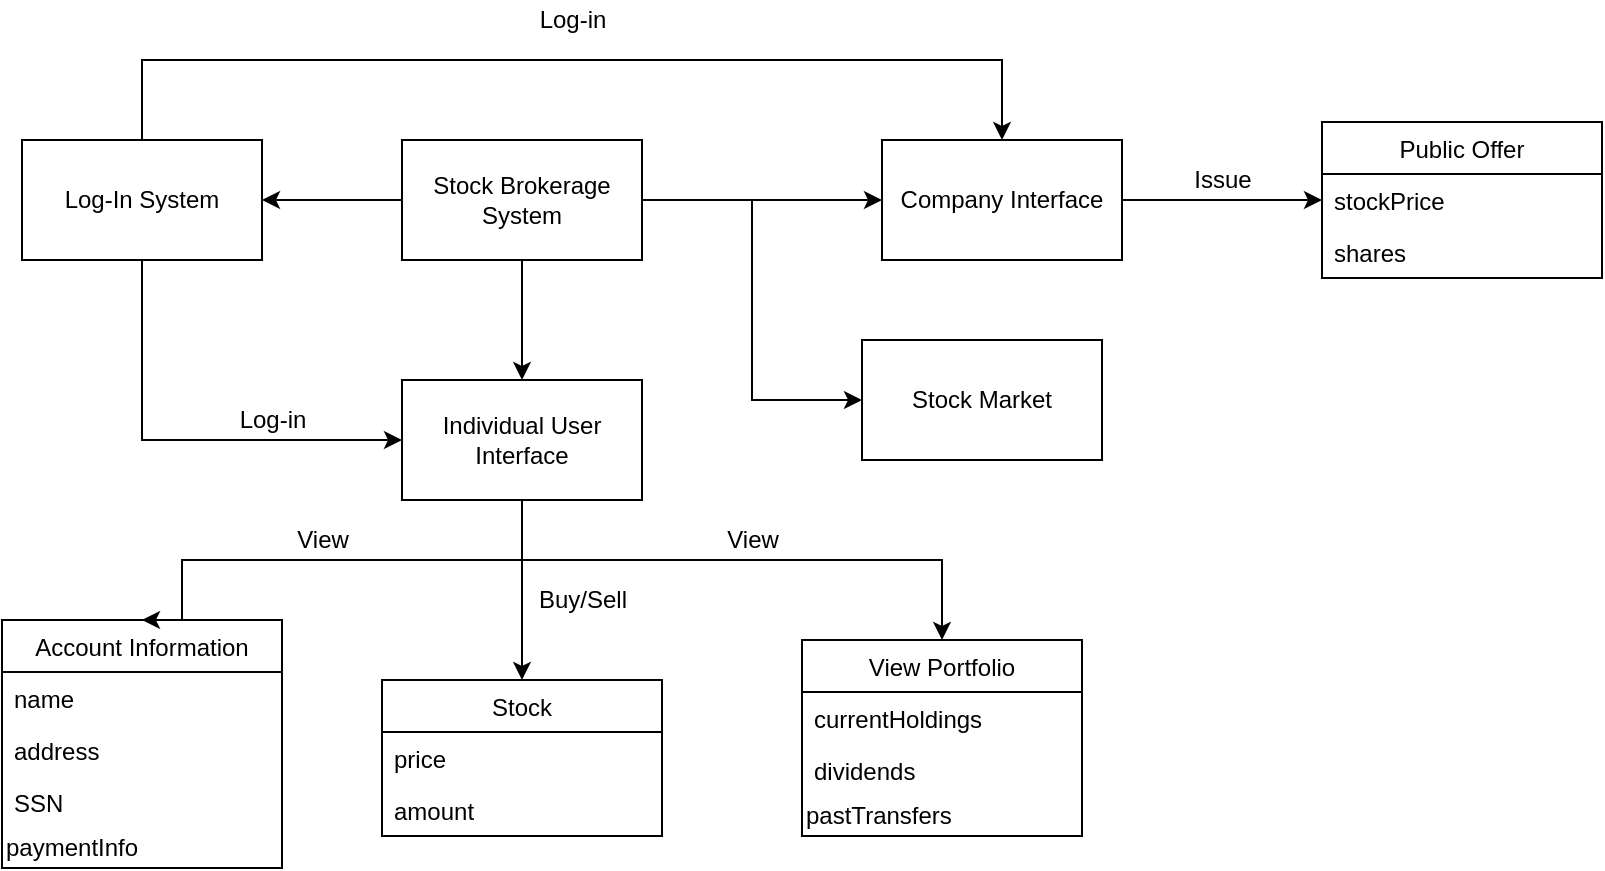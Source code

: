 <mxfile version="14.4.8" type="device"><diagram id="3P_rEk5ODLjBWnMlHteL" name="Page-1"><mxGraphModel dx="1278" dy="548" grid="1" gridSize="10" guides="1" tooltips="1" connect="1" arrows="1" fold="1" page="1" pageScale="1" pageWidth="850" pageHeight="1100" math="0" shadow="0"><root><mxCell id="0"/><mxCell id="1" parent="0"/><mxCell id="GCKSlkIzxhcs3XUuP5EZ-16" style="edgeStyle=orthogonalEdgeStyle;rounded=0;orthogonalLoop=1;jettySize=auto;html=1;entryX=1;entryY=0.5;entryDx=0;entryDy=0;" parent="1" source="GCKSlkIzxhcs3XUuP5EZ-1" target="GCKSlkIzxhcs3XUuP5EZ-7" edge="1"><mxGeometry relative="1" as="geometry"/></mxCell><mxCell id="GCKSlkIzxhcs3XUuP5EZ-17" style="edgeStyle=orthogonalEdgeStyle;rounded=0;orthogonalLoop=1;jettySize=auto;html=1;entryX=0.5;entryY=0;entryDx=0;entryDy=0;" parent="1" source="GCKSlkIzxhcs3XUuP5EZ-1" target="GCKSlkIzxhcs3XUuP5EZ-2" edge="1"><mxGeometry relative="1" as="geometry"/></mxCell><mxCell id="GCKSlkIzxhcs3XUuP5EZ-35" style="edgeStyle=orthogonalEdgeStyle;rounded=0;orthogonalLoop=1;jettySize=auto;html=1;entryX=0;entryY=0.5;entryDx=0;entryDy=0;" parent="1" source="GCKSlkIzxhcs3XUuP5EZ-1" target="GCKSlkIzxhcs3XUuP5EZ-34" edge="1"><mxGeometry relative="1" as="geometry"/></mxCell><mxCell id="GCKSlkIzxhcs3XUuP5EZ-44" style="edgeStyle=orthogonalEdgeStyle;rounded=0;orthogonalLoop=1;jettySize=auto;html=1;entryX=0;entryY=0.5;entryDx=0;entryDy=0;" parent="1" source="GCKSlkIzxhcs3XUuP5EZ-1" target="GCKSlkIzxhcs3XUuP5EZ-43" edge="1"><mxGeometry relative="1" as="geometry"/></mxCell><mxCell id="GCKSlkIzxhcs3XUuP5EZ-1" value="Stock Brokerage System" style="rounded=0;whiteSpace=wrap;html=1;" parent="1" vertex="1"><mxGeometry x="230" y="120" width="120" height="60" as="geometry"/></mxCell><mxCell id="GCKSlkIzxhcs3XUuP5EZ-28" style="edgeStyle=orthogonalEdgeStyle;rounded=0;orthogonalLoop=1;jettySize=auto;html=1;entryX=0.5;entryY=0;entryDx=0;entryDy=0;" parent="1" source="GCKSlkIzxhcs3XUuP5EZ-2" target="GCKSlkIzxhcs3XUuP5EZ-11" edge="1"><mxGeometry relative="1" as="geometry"><Array as="points"><mxPoint x="290" y="330"/><mxPoint x="120" y="330"/></Array></mxGeometry></mxCell><mxCell id="GCKSlkIzxhcs3XUuP5EZ-29" style="edgeStyle=orthogonalEdgeStyle;rounded=0;orthogonalLoop=1;jettySize=auto;html=1;entryX=0.5;entryY=0;entryDx=0;entryDy=0;" parent="1" source="GCKSlkIzxhcs3XUuP5EZ-2" target="GCKSlkIzxhcs3XUuP5EZ-22" edge="1"><mxGeometry relative="1" as="geometry"><Array as="points"><mxPoint x="290" y="330"/><mxPoint x="500" y="330"/></Array></mxGeometry></mxCell><mxCell id="GCKSlkIzxhcs3XUuP5EZ-33" style="edgeStyle=orthogonalEdgeStyle;rounded=0;orthogonalLoop=1;jettySize=auto;html=1;entryX=0.5;entryY=0;entryDx=0;entryDy=0;" parent="1" source="GCKSlkIzxhcs3XUuP5EZ-2" target="GCKSlkIzxhcs3XUuP5EZ-30" edge="1"><mxGeometry relative="1" as="geometry"/></mxCell><mxCell id="GCKSlkIzxhcs3XUuP5EZ-2" value="Individual User Interface" style="rounded=0;whiteSpace=wrap;html=1;" parent="1" vertex="1"><mxGeometry x="230" y="240" width="120" height="60" as="geometry"/></mxCell><mxCell id="GCKSlkIzxhcs3XUuP5EZ-20" style="edgeStyle=orthogonalEdgeStyle;rounded=0;orthogonalLoop=1;jettySize=auto;html=1;entryX=0;entryY=0.5;entryDx=0;entryDy=0;" parent="1" source="GCKSlkIzxhcs3XUuP5EZ-7" target="GCKSlkIzxhcs3XUuP5EZ-2" edge="1"><mxGeometry relative="1" as="geometry"><Array as="points"><mxPoint x="100" y="270"/></Array></mxGeometry></mxCell><mxCell id="GCKSlkIzxhcs3XUuP5EZ-36" style="edgeStyle=orthogonalEdgeStyle;rounded=0;orthogonalLoop=1;jettySize=auto;html=1;entryX=0.5;entryY=0;entryDx=0;entryDy=0;" parent="1" source="GCKSlkIzxhcs3XUuP5EZ-7" target="GCKSlkIzxhcs3XUuP5EZ-34" edge="1"><mxGeometry relative="1" as="geometry"><Array as="points"><mxPoint x="100" y="80"/><mxPoint x="530" y="80"/></Array></mxGeometry></mxCell><mxCell id="GCKSlkIzxhcs3XUuP5EZ-7" value="Log-In System" style="rounded=0;whiteSpace=wrap;html=1;" parent="1" vertex="1"><mxGeometry x="40" y="120" width="120" height="60" as="geometry"/></mxCell><mxCell id="GCKSlkIzxhcs3XUuP5EZ-11" value="Account Information" style="swimlane;fontStyle=0;childLayout=stackLayout;horizontal=1;startSize=26;fillColor=none;horizontalStack=0;resizeParent=1;resizeParentMax=0;resizeLast=0;collapsible=1;marginBottom=0;" parent="1" vertex="1"><mxGeometry x="30" y="360" width="140" height="124" as="geometry"/></mxCell><mxCell id="GCKSlkIzxhcs3XUuP5EZ-12" value="name" style="text;strokeColor=none;fillColor=none;align=left;verticalAlign=top;spacingLeft=4;spacingRight=4;overflow=hidden;rotatable=0;points=[[0,0.5],[1,0.5]];portConstraint=eastwest;" parent="GCKSlkIzxhcs3XUuP5EZ-11" vertex="1"><mxGeometry y="26" width="140" height="26" as="geometry"/></mxCell><mxCell id="GCKSlkIzxhcs3XUuP5EZ-13" value="address" style="text;strokeColor=none;fillColor=none;align=left;verticalAlign=top;spacingLeft=4;spacingRight=4;overflow=hidden;rotatable=0;points=[[0,0.5],[1,0.5]];portConstraint=eastwest;" parent="GCKSlkIzxhcs3XUuP5EZ-11" vertex="1"><mxGeometry y="52" width="140" height="26" as="geometry"/></mxCell><mxCell id="GCKSlkIzxhcs3XUuP5EZ-14" value="SSN" style="text;strokeColor=none;fillColor=none;align=left;verticalAlign=top;spacingLeft=4;spacingRight=4;overflow=hidden;rotatable=0;points=[[0,0.5],[1,0.5]];portConstraint=eastwest;" parent="GCKSlkIzxhcs3XUuP5EZ-11" vertex="1"><mxGeometry y="78" width="140" height="26" as="geometry"/></mxCell><mxCell id="GCKSlkIzxhcs3XUuP5EZ-15" value="paymentInfo" style="text;html=1;align=left;verticalAlign=middle;resizable=0;points=[];autosize=1;" parent="GCKSlkIzxhcs3XUuP5EZ-11" vertex="1"><mxGeometry y="104" width="140" height="20" as="geometry"/></mxCell><mxCell id="GCKSlkIzxhcs3XUuP5EZ-22" value="View Portfolio" style="swimlane;fontStyle=0;childLayout=stackLayout;horizontal=1;startSize=26;fillColor=none;horizontalStack=0;resizeParent=1;resizeParentMax=0;resizeLast=0;collapsible=1;marginBottom=0;" parent="1" vertex="1"><mxGeometry x="430" y="370" width="140" height="98" as="geometry"/></mxCell><mxCell id="GCKSlkIzxhcs3XUuP5EZ-23" value="currentHoldings" style="text;strokeColor=none;fillColor=none;align=left;verticalAlign=top;spacingLeft=4;spacingRight=4;overflow=hidden;rotatable=0;points=[[0,0.5],[1,0.5]];portConstraint=eastwest;" parent="GCKSlkIzxhcs3XUuP5EZ-22" vertex="1"><mxGeometry y="26" width="140" height="26" as="geometry"/></mxCell><mxCell id="GCKSlkIzxhcs3XUuP5EZ-24" value="dividends" style="text;strokeColor=none;fillColor=none;align=left;verticalAlign=top;spacingLeft=4;spacingRight=4;overflow=hidden;rotatable=0;points=[[0,0.5],[1,0.5]];portConstraint=eastwest;" parent="GCKSlkIzxhcs3XUuP5EZ-22" vertex="1"><mxGeometry y="52" width="140" height="26" as="geometry"/></mxCell><mxCell id="GCKSlkIzxhcs3XUuP5EZ-45" value="pastTransfers" style="text;html=1;align=left;verticalAlign=middle;resizable=0;points=[];autosize=1;" parent="GCKSlkIzxhcs3XUuP5EZ-22" vertex="1"><mxGeometry y="78" width="140" height="20" as="geometry"/></mxCell><mxCell id="GCKSlkIzxhcs3XUuP5EZ-30" value="Stock" style="swimlane;fontStyle=0;childLayout=stackLayout;horizontal=1;startSize=26;fillColor=none;horizontalStack=0;resizeParent=1;resizeParentMax=0;resizeLast=0;collapsible=1;marginBottom=0;" parent="1" vertex="1"><mxGeometry x="220" y="390" width="140" height="78" as="geometry"/></mxCell><mxCell id="GCKSlkIzxhcs3XUuP5EZ-31" value="price" style="text;strokeColor=none;fillColor=none;align=left;verticalAlign=top;spacingLeft=4;spacingRight=4;overflow=hidden;rotatable=0;points=[[0,0.5],[1,0.5]];portConstraint=eastwest;" parent="GCKSlkIzxhcs3XUuP5EZ-30" vertex="1"><mxGeometry y="26" width="140" height="26" as="geometry"/></mxCell><mxCell id="GCKSlkIzxhcs3XUuP5EZ-32" value="amount" style="text;strokeColor=none;fillColor=none;align=left;verticalAlign=top;spacingLeft=4;spacingRight=4;overflow=hidden;rotatable=0;points=[[0,0.5],[1,0.5]];portConstraint=eastwest;" parent="GCKSlkIzxhcs3XUuP5EZ-30" vertex="1"><mxGeometry y="52" width="140" height="26" as="geometry"/></mxCell><mxCell id="GCKSlkIzxhcs3XUuP5EZ-42" style="edgeStyle=orthogonalEdgeStyle;rounded=0;orthogonalLoop=1;jettySize=auto;html=1;entryX=0;entryY=0.5;entryDx=0;entryDy=0;" parent="1" source="GCKSlkIzxhcs3XUuP5EZ-34" target="GCKSlkIzxhcs3XUuP5EZ-38" edge="1"><mxGeometry relative="1" as="geometry"/></mxCell><mxCell id="GCKSlkIzxhcs3XUuP5EZ-34" value="Company Interface" style="rounded=0;whiteSpace=wrap;html=1;" parent="1" vertex="1"><mxGeometry x="470" y="120" width="120" height="60" as="geometry"/></mxCell><mxCell id="GCKSlkIzxhcs3XUuP5EZ-37" value="Public Offer" style="swimlane;fontStyle=0;childLayout=stackLayout;horizontal=1;startSize=26;fillColor=none;horizontalStack=0;resizeParent=1;resizeParentMax=0;resizeLast=0;collapsible=1;marginBottom=0;" parent="1" vertex="1"><mxGeometry x="690" y="111" width="140" height="78" as="geometry"/></mxCell><mxCell id="GCKSlkIzxhcs3XUuP5EZ-38" value="stockPrice" style="text;strokeColor=none;fillColor=none;align=left;verticalAlign=top;spacingLeft=4;spacingRight=4;overflow=hidden;rotatable=0;points=[[0,0.5],[1,0.5]];portConstraint=eastwest;" parent="GCKSlkIzxhcs3XUuP5EZ-37" vertex="1"><mxGeometry y="26" width="140" height="26" as="geometry"/></mxCell><mxCell id="GCKSlkIzxhcs3XUuP5EZ-39" value="shares" style="text;strokeColor=none;fillColor=none;align=left;verticalAlign=top;spacingLeft=4;spacingRight=4;overflow=hidden;rotatable=0;points=[[0,0.5],[1,0.5]];portConstraint=eastwest;" parent="GCKSlkIzxhcs3XUuP5EZ-37" vertex="1"><mxGeometry y="52" width="140" height="26" as="geometry"/></mxCell><mxCell id="GCKSlkIzxhcs3XUuP5EZ-43" value="Stock Market" style="rounded=0;whiteSpace=wrap;html=1;" parent="1" vertex="1"><mxGeometry x="460" y="220" width="120" height="60" as="geometry"/></mxCell><mxCell id="oc_7o-G6KY6L9m3gVxHt-1" value="Log-in" style="text;html=1;align=center;verticalAlign=middle;resizable=0;points=[];autosize=1;" vertex="1" parent="1"><mxGeometry x="290" y="50" width="50" height="20" as="geometry"/></mxCell><mxCell id="oc_7o-G6KY6L9m3gVxHt-2" value="Log-in" style="text;html=1;align=center;verticalAlign=middle;resizable=0;points=[];autosize=1;" vertex="1" parent="1"><mxGeometry x="140" y="250" width="50" height="20" as="geometry"/></mxCell><mxCell id="oc_7o-G6KY6L9m3gVxHt-3" value="View" style="text;html=1;align=center;verticalAlign=middle;resizable=0;points=[];autosize=1;" vertex="1" parent="1"><mxGeometry x="170" y="310" width="40" height="20" as="geometry"/></mxCell><mxCell id="oc_7o-G6KY6L9m3gVxHt-4" value="View" style="text;html=1;align=center;verticalAlign=middle;resizable=0;points=[];autosize=1;" vertex="1" parent="1"><mxGeometry x="385" y="310" width="40" height="20" as="geometry"/></mxCell><mxCell id="oc_7o-G6KY6L9m3gVxHt-6" value="Issue" style="text;html=1;align=center;verticalAlign=middle;resizable=0;points=[];autosize=1;" vertex="1" parent="1"><mxGeometry x="620" y="130" width="40" height="20" as="geometry"/></mxCell><mxCell id="oc_7o-G6KY6L9m3gVxHt-7" value="Buy/Sell" style="text;html=1;align=center;verticalAlign=middle;resizable=0;points=[];autosize=1;" vertex="1" parent="1"><mxGeometry x="290" y="340" width="60" height="20" as="geometry"/></mxCell></root></mxGraphModel></diagram></mxfile>